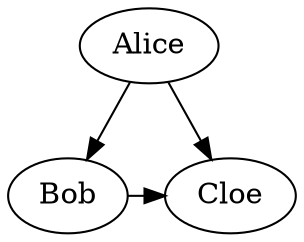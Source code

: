 // Matrice des flux (2018/01/10 09:44:01)
digraph {
	A [label=Alice]
	B [label=Bob]
	C [label=Cloe]
	A -> B
	A -> C
	B -> C [constraint=false]
}
